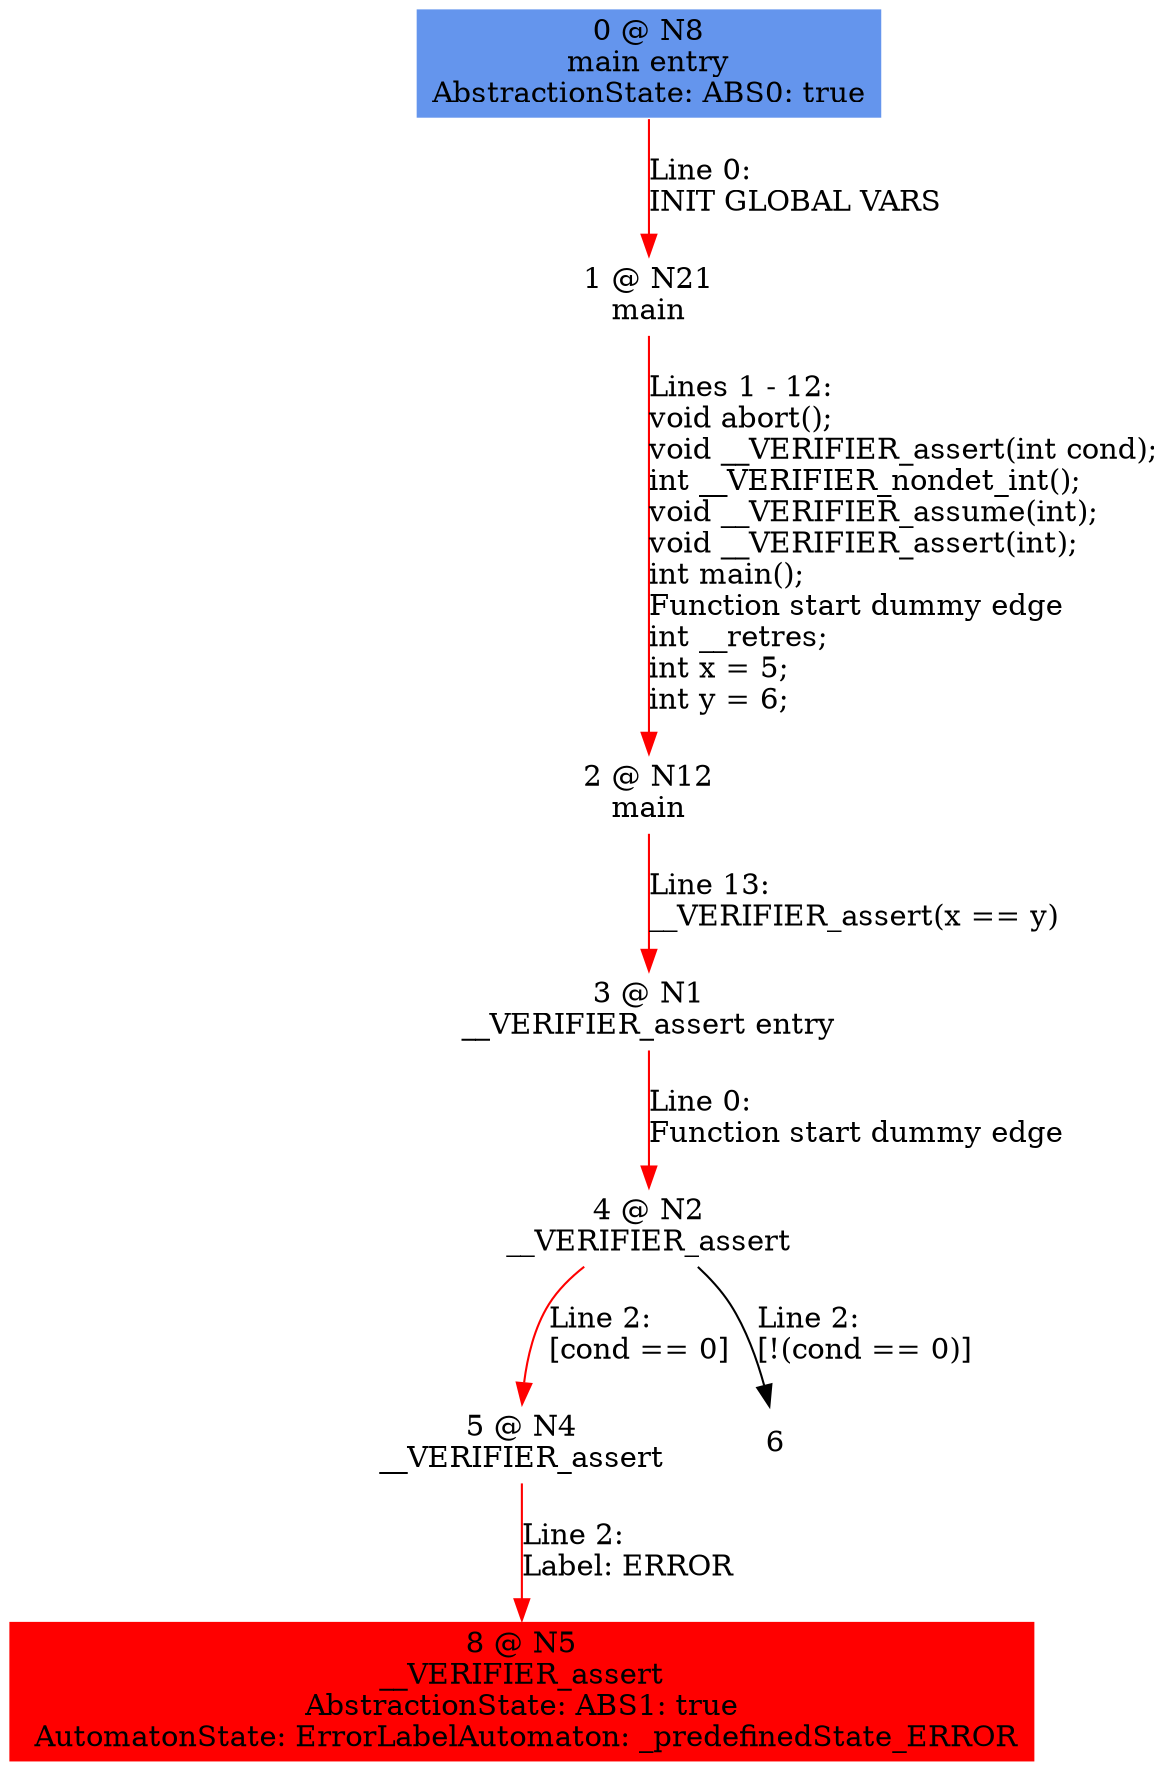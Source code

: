 digraph ARG {
node [style="filled" shape="box" color="white"]
0 [fillcolor="cornflowerblue" label="0 @ N8\nmain entry\nAbstractionState: ABS0: true\n" id="0"]
1 [label="1 @ N21\nmain\n" id="1"]
2 [label="2 @ N12\nmain\n" id="2"]
3 [label="3 @ N1\n__VERIFIER_assert entry\n" id="3"]
4 [label="4 @ N2\n__VERIFIER_assert\n" id="4"]
5 [label="5 @ N4\n__VERIFIER_assert\n" id="5"]
8 [fillcolor="red" label="8 @ N5\n__VERIFIER_assert\nAbstractionState: ABS1: true\n AutomatonState: ErrorLabelAutomaton: _predefinedState_ERROR\n" id="8"]
0 -> 1 [color="red" label="Line 0: \lINIT GLOBAL VARS\l" id="0 -> 1"]
1 -> 2 [color="red" label="Lines 1 - 12: \lvoid abort();\lvoid __VERIFIER_assert(int cond);\lint __VERIFIER_nondet_int();\lvoid __VERIFIER_assume(int);\lvoid __VERIFIER_assert(int);\lint main();\lFunction start dummy edge\lint __retres;\lint x = 5;\lint y = 6;\l" id="1 -> 2"]
2 -> 3 [color="red" label="Line 13: \l__VERIFIER_assert(x == y)\l" id="2 -> 3"]
3 -> 4 [color="red" label="Line 0: \lFunction start dummy edge\l" id="3 -> 4"]
4 -> 5 [color="red" label="Line 2: \l[cond == 0]\l" id="4 -> 5"]
4 -> 6 [label="Line 2: \l[!(cond == 0)]\l" id="4 -> 6"]
5 -> 8 [color="red" label="Line 2: \lLabel: ERROR\l" id="5 -> 8"]
}
